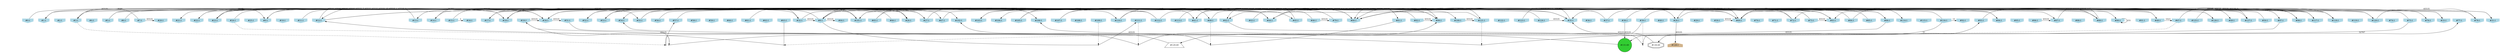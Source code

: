 digraph G {
node[shape = circle]
rankInputs [style = invisible]
rankOutputs [style = invisible]
rankInputs -> rankOutputs [color=invis]
0 [label="#0:1", style = filled, shape = invhouse, color=lightblue]
1 [label="#1:1", style = filled, shape = invhouse, color=lightblue]
2 [label="#2:1", style = filled, shape = invhouse, color=lightblue]
3 [label="#3:1", style = filled, shape = invhouse, color=lightblue]
4 [label="#4:1", style = filled, shape = invhouse, color=lightblue]
5 [label="#5:1", style = filled, shape = invhouse, color=lightblue]
6 [label="#6:1", style = filled, shape = invhouse, color=lightblue]
7 [label="#7:1", style = filled, shape = invhouse, color=lightblue]
8 [label="#8:1", style = filled, shape = invhouse, color=lightblue]
9 [label="#9:1", style = filled, shape = invhouse, color=lightblue]
10 [label="#10:1", style = filled, shape = invhouse, color=lightblue]
11 [label="#11:1", style = filled, shape = invhouse, color=lightblue]
12 [label="#12:1", style = filled, shape = invhouse, color=lightblue]
13 [label="#13:1", style = filled, shape = invhouse, color=lightblue]
14 [label="#14:1", style = filled, shape = invhouse, color=lightblue]
15 [label="#15:1", style = filled, shape = invhouse, color=lightblue]
16 [label="#16:1", style = filled, shape = invhouse, color=lightblue]
17 [label="#17:1", style = filled, shape = invhouse, color=lightblue]
18 [label="#18:1", style = filled, shape = invhouse, color=lightblue]
19 [label="#19:1", style = filled, shape = invhouse, color=lightblue]
20 [label="#20:1", style = filled, shape = invhouse, color=lightblue]
21 [label="#21:1", style = filled, shape = invhouse, color=lightblue]
22 [label="#22:1", style = filled, shape = invhouse, color=lightblue]
23 [label="#23:1", style = filled, shape = invhouse, color=lightblue]
24 [label="#24:1", style = filled, shape = invhouse, color=lightblue]
25 [label="#25:1", style = filled, shape = invhouse, color=lightblue]
26 [label="#26:1", style = filled, shape = invhouse, color=lightblue]
27 [label="#27:1", style = filled, shape = invhouse, color=lightblue]
28 [label="#28:1", style = filled, shape = invhouse, color=lightblue]
29 [label="#29:1", style = filled, shape = invhouse, color=lightblue]
30 [label="#30:1", style = filled, shape = invhouse, color=lightblue]
31 [label="#31:1", style = filled, shape = invhouse, color=lightblue]
32 [label="#32:1", style = filled, shape = invhouse, color=lightblue]
33 [label="#33:1", style = filled, shape = invhouse, color=lightblue]
34 [label="#34:1", style = filled, shape = invhouse, color=lightblue]
35 [label="#35:1", style = filled, shape = invhouse, color=lightblue]
36 [label="#36:1", style = filled, shape = invhouse, color=lightblue]
37 [label="#37:1", style = filled, shape = invhouse, color=lightblue]
38 [label="#38:1", style = filled, shape = invhouse, color=lightblue]
39 [label="#39:1", style = filled, shape = invhouse, color=lightblue]
40 [label="#40:1", style = filled, shape = invhouse, color=lightblue]
41 [label="#41:1", style = filled, shape = invhouse, color=lightblue]
42 [label="#42:1", style = filled, shape = invhouse, color=lightblue]
43 [label="#43:1", style = filled, shape = invhouse, color=lightblue]
44 [label="#44:1", style = filled, shape = invhouse, color=lightblue]
45 [label="#45:1", style = filled, shape = invhouse, color=lightblue]
46 [label="#46:1", style = filled, shape = invhouse, color=lightblue]
47 [label="#47:1", style = filled, shape = invhouse, color=lightblue]
48 [label="#48:1", style = filled, shape = invhouse, color=lightblue]
49 [label="#49:1", style = filled, shape = invhouse, color=lightblue]
50 [label="#50:1", style = filled, shape = invhouse, color=lightblue]
51 [label="#51:1", style = filled, shape = invhouse, color=lightblue]
52 [label="#52:1", style = filled, shape = invhouse, color=lightblue]
53 [label="#53:1", style = filled, shape = invhouse, color=lightblue]
54 [label="#54:1", style = filled, shape = invhouse, color=lightblue]
55 [label="#55:1", style = filled, shape = invhouse, color=lightblue]
56 [label="#56:1", style = filled, shape = invhouse, color=lightblue]
57 [label="#57:1", style = filled, shape = invhouse, color=lightblue]
58 [label="#58:1", style = filled, shape = invhouse, color=lightblue]
59 [label="#59:1", style = filled, shape = invhouse, color=lightblue]
60 [label="#60:1", style = filled, shape = invhouse, color=lightblue]
61 [label="#61:1", style = filled, shape = invhouse, color=lightblue]
62 [label="#62:1", style = filled, shape = invhouse, color=lightblue]
63 [label="#63:1", style = filled, shape = invhouse, color=lightblue]
64 [label="#64:1", style = filled, shape = invhouse, color=lightblue]
65 [label="#65:1", style = filled, shape = invhouse, color=lightblue]
66 [label="#66:1", style = filled, shape = invhouse, color=lightblue]
67 [label="#67:1", style = filled, shape = invhouse, color=lightblue]
68 [label="#68:1", style = filled, shape = invhouse, color=lightblue]
69 [label="#69:1", style = filled, shape = invhouse, color=lightblue]
70 [label="#70:1", style = filled, shape = invhouse, color=lightblue]
71 [label="#71:1", style = filled, shape = invhouse, color=lightblue]
72 [label="#72:1", style = filled, shape = invhouse, color=lightblue]
73 [label="#73:1", style = filled, shape = invhouse, color=lightblue]
74 [label="#74:1", style = filled, shape = invhouse, color=lightblue]
75 [label="#75:1", style = filled, shape = invhouse, color=lightblue]
76 [label="#76:1", style = filled, shape = invhouse, color=lightblue]
77 [label="#77:1", style = filled, shape = invhouse, color=lightblue]
78 [label="#78:1", style = filled, shape = invhouse, color=lightblue]
79 [label="#79:1", style = filled, shape = invhouse, color=lightblue]
80 [label="#80:1", style = filled, shape = invhouse, color=lightblue]
81 [label="#81:1", style = filled, shape = invhouse, color=lightblue]
82 [label="#82:1", style = filled, shape = invhouse, color=lightblue]
83 [label="#83:1", style = filled, shape = invhouse, color=lightblue]
84 [label="#84:1", style = filled, shape = invhouse, color=lightblue]
85 [label="#85:1", style = filled, shape = invhouse, color=lightblue]
86 [label="#86:1", style = filled, shape = invhouse, color=lightblue]
87 [label="#87:1", style = filled, shape = invhouse, color=lightblue]
88 [label="#88:1", style = filled, shape = invhouse, color=lightblue]
89 [label="#89:1", style = filled, shape = invhouse, color=lightblue]
90 [label="#90:1", style = filled, shape = invhouse, color=lightblue]
91 [label="#91:1", style = filled, shape = invhouse, color=lightblue]
92 [label="#92:1", style = filled, shape = invhouse, color=lightblue]
93 [label="#93:1", style = filled, shape = invhouse, color=lightblue]
94 [label="#94:1", style = filled, shape = invhouse, color=lightblue]
95 [label="#95:1", style = filled, shape = invhouse, color=lightblue]
96 [label="#96:1", style = filled, shape = invhouse, color=lightblue]
97 [label="#97:1", style = filled, shape = invhouse, color=lightblue]
98 [label="#98:1", style = filled, shape = invhouse, color=lightblue]
99 [label="#99:1", style = filled, shape = invhouse, color=lightblue]
100 [label="#100:1", style = filled, shape = invhouse, color=lightblue]
101 [label="#101:1", style = filled, shape = invhouse, color=lightblue]
102 [label="#102:1", style = filled, shape = invhouse, color=lightblue]
103 [label="#103:1", style = filled, shape = invhouse, color=lightblue]
104 [label="#104:1", style = filled, shape = invhouse, color=lightblue]
105 [label="#105:1", style = filled, shape = invhouse, color=lightblue]
106 [label="#106:1", style = filled, shape = invhouse, color=lightblue]
107 [label="#107:1", style = filled, shape = invhouse, color=lightblue]
108 [label="#108:1", style = filled, shape = invhouse, color=lightblue]
109 [label="#109:1", style = filled, shape = invhouse, color=lightblue]
110 [label="#110:1", style = filled, shape = invhouse, color=lightblue]
111 [label="#111:1", style = filled, shape = invhouse, color=lightblue]
112 [label="#112:1", style = filled, shape = invhouse, color=lightblue]
113 [label="#113:1", style = filled, shape = invhouse, color=lightblue]
114 [label="#114:1", style = filled, shape = invhouse, color=lightblue]
115 [label="#115:1", style = filled, shape = invhouse, color=lightblue]
116 [label="#116:1", style = filled, shape = invhouse, color=lightblue]
117 [label="#117:1", style = filled, shape = invhouse, color=lightblue]
118 [label="#118:1", style = filled, shape = invhouse, color=lightblue]
119 [label="#119:1", style = filled, shape = invhouse, color=lightblue]
120 [label="#120:1", style = filled, shape = invhouse, color=lightblue]
121 [label="#121:1", style = filled, shape = invhouse, color=lightblue]
122 [label="#122:1", style = filled, shape = invhouse, color=lightblue]
123 [label="#123:1", style = filled, shape = invhouse, color=lightblue]
124 [label="#124:1", style = filled, shape = invhouse, color=lightblue]
125 [label="#125:1", style = filled, shape = invhouse, color=lightblue]
126 [label="#126:1", style = filled, shape = invhouse, color=lightblue]
127 [label="#127:1", style = filled, shape = invhouse, color=lightblue]
128 [label="#128:1", style = filled, shape = house, color=tan]
129 [label="#129:49", shape = trapezium]
130 [label="#130:49", shape = doubleoctagon]
131 [label="#131:49", style = filled, fillcolor=limegreen]
28 -> 128 [label = "65535"]
84 -> 28 [label = "65535"]
53 -> 83 [label = "65535"]
9 -> 18 [label = "65535"]
86 -> 129 [label = "65535"]
89 -> 83 [label = "65535"]
66 -> 23 [label = "65535"]
30 -> 69 [label = "65535"]
130 -> 35 [label = "65535"]
17 -> 83 [label = "65535"]
80 -> 120 [label = "65535"]
5 -> 94 [label = "65535"]
12 -> 55 [label = "65535"]
37 -> 80 [label = "65535"]
27 -> 106 [label = "65535"]
38 -> 28 [label = "65535"]
133 [shape = point]
39 -> 133 [style = dashed]
42 -> 133 [dir = none]
133 -> 77
69 -> 98 [label = "65535"]
73 -> 104 [label = "65535"]
99 -> 80 [label = "65535"]
120 -> 18 [label = "65535"]
34 -> 51 [label = "65535"]
123 -> 48 [label = "65535"]
12 -> 86 [label = "16383"]
73 -> 83 [label = "65535"]
107 -> 68 [label = "65535"]
85 -> 35 [label = "65535"]
101 -> 12 [label = "65535"]
124 -> 21 [label = "65535"]
73 -> 103 [label = "65535"]
113 -> 80 [label = "65535"]
68 -> 99 [label = "65535"]
53 -> 67 [label = "65535"]
48 -> 23 [label = "65535"]
19 -> 34 [label = "65535"]
125 -> 49 [label = "65535"]
134 [shape = point]
3 -> 134 [style = dashed]
39 -> 134 [dir = none]
134 -> 57
32 -> 69 [label = "65535"]
56 -> 90 [label = "65535"]
37 -> 126 [label = "1023"]
124 -> 35 [label = "65535"]
82 -> 99 [label = "65535"]
41 -> 33 [label = "255"]
93 -> 98 [label = "65535"]
67 -> 89 [label = "65535"]
83 -> 80 [label = "65535"]
90 -> 90 [label = "255"]
72 -> 1 [label = "65535"]
112 -> 53 [label = "65535"]
18 -> 3 [label = "65535"]
107 -> 80 [label = "16383"]
120 -> 78 [label = "65535"]
24 -> 44 [label = "65535"]
116 -> 54 [label = "65535"]
135 [shape = point]
24 -> 135 [style = dashed]
51 -> 135 [dir = none]
135 -> 93
82 -> 14 [label = "65535"]
44 -> 13 [label = "65535"]
100 -> 121 [label = "65535"]
65 -> 69 [label = "65535"]
84 -> 114 [label = "65535"]
136 [shape = point]
68 -> 136 [style = dashed]
81 -> 136 [dir = none]
136 -> 102
118 -> 103 [label = "16383"]
46 -> 34 [label = "65535"]
45 -> 41 [label = "127"]
34 -> 14 [label = "16383"]
65 -> 26 [label = "255"]
75 -> 131 [label = "32767"]
7 -> 3 [label = "8191"]
8 -> 99 [label = "4095"]
110 -> 121 [label = "511"]
55 -> 86 [label = "2047"]
3 -> 117 [label = "31"]
79 -> 42 [label = "65535"]
112 -> 118 [label = "511"]
87 -> 76 [label = "65535"]
110 -> 100 [label = "127"]
15 -> 32 [label = "65535"]
116 -> 92 [label = "15"]
96 -> 87 [label = "65535"]
117 -> 44 [label = "65535"]
48 -> 47 [label = "1023"]
44 -> 35 [label = "511"]
8 -> 101 [label = "31"]
39 -> 117 [label = "127"]
75 -> 34 [label = "65535"]
89 -> 72 [label = "127"]
23 -> 9 [label = "2047"]
32 -> 8 [label = "65535"]
43 -> 127 [label = "511"]
1 -> 45 [label = "7"]
137 [shape = point]
47 -> 137 [style = dashed]
63 -> 137 [dir = none]
137 -> 12
8 -> 18 [label = "15"]
126 -> 8 [label = "65535"]
55 -> 32 [label = "127"]
72 -> 69 [label = "63"]
35 -> 101 [label = "63"]
105 -> 41 [label = "65535"]
17 -> 31 [label = "63"]
7 -> 20 [label = "65535"]
50 -> 1 [label = "31"]
138 [shape = point]
109 -> 138 [style = dashed]
8 -> 138 [dir = none]
138 -> 111
101 -> 94 [label = "65535"]
116 -> 130 [label = "31"]
5 -> 69 [label = "3"]
139 [shape = point]
121 -> 139 [style = dashed]
97 -> 139 [dir = none]
139 -> 54
112 -> 9 [label = "65535"]
0 -> 27 [label = "1"]
131 -> 106 [label = "65535"]
38 -> 131 [label = "65535"]
6 -> 34 [label = "15"]
46 -> 79 [label = "65535"]
105 -> 78 [label = "1"]
89 -> 52 [label = "3"]
27 -> 52 [label = "1"]
13 -> 22 [label = "3"]
47 -> 118 [label = "65535"]
129 -> 19 [label = "65535"]
11 -> 102 [label = "65535"]
12 -> 81 [label = "65535"]
61 -> 110 [label = "1"]
44 -> 18 [label = "7"]
121 -> 42 [label = "3"]
57 -> 31 [label = "65535"]
80 -> 33 [label = "7"]
8 -> 64 [label = "65535"]
69 -> 97 [label = "65535"]
35 -> 17 [label = "65535"]
28 -> 127 [label = "3"]
140 [shape = point]
111 -> 140 [style = dashed]
19 -> 140 [dir = none]
140 -> 99
22 -> 26 [label = "15"]
15 -> 16 [label = "3"]
23 -> 87 [label = "65535"]
26 -> 17 [label = "1"]
{
	rank = same
	rankdir = TB
	rankInputs -> 0 -> 1 -> 2 -> 3 -> 4 -> 5 -> 6 -> 7 -> 8 -> 9 -> 10 -> 11 -> 12 -> 13 -> 14 -> 15 -> 16 -> 17 -> 18 -> 19 -> 20 -> 21 -> 22 -> 23 -> 24 -> 25 -> 26 -> 27 -> 28 -> 29 -> 30 -> 31 -> 32 -> 33 -> 34 -> 35 -> 36 -> 37 -> 38 -> 39 -> 40 -> 41 -> 42 -> 43 -> 44 -> 45 -> 46 -> 47 -> 48 -> 49 -> 50 -> 51 -> 52 -> 53 -> 54 -> 55 -> 56 -> 57 -> 58 -> 59 -> 60 -> 61 -> 62 -> 63 -> 64 -> 65 -> 66 -> 67 -> 68 -> 69 -> 70 -> 71 -> 72 -> 73 -> 74 -> 75 -> 76 -> 77 -> 78 -> 79 -> 80 -> 81 -> 82 -> 83 -> 84 -> 85 -> 86 -> 87 -> 88 -> 89 -> 90 -> 91 -> 92 -> 93 -> 94 -> 95 -> 96 -> 97 -> 98 -> 99 -> 100 -> 101 -> 102 -> 103 -> 104 -> 105 -> 106 -> 107 -> 108 -> 109 -> 110 -> 111 -> 112 -> 113 -> 114 -> 115 -> 116 -> 117 -> 118 -> 119 -> 120 -> 121 -> 122 -> 123 -> 124 -> 125 -> 126 -> 127 [style = invis]
}
{
	rank = same
	rankdir = TB
	rankOutputs -> 128 [style = invis]
}
}
